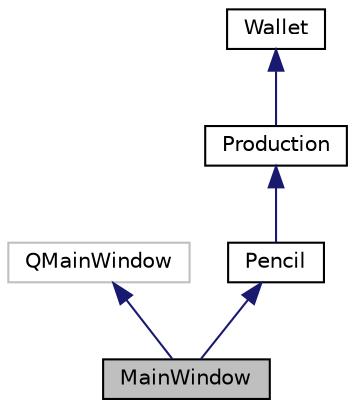 digraph "MainWindow"
{
  edge [fontname="Helvetica",fontsize="10",labelfontname="Helvetica",labelfontsize="10"];
  node [fontname="Helvetica",fontsize="10",shape=record];
  Node5 [label="MainWindow",height=0.2,width=0.4,color="black", fillcolor="grey75", style="filled", fontcolor="black"];
  Node6 -> Node5 [dir="back",color="midnightblue",fontsize="10",style="solid",fontname="Helvetica"];
  Node6 [label="QMainWindow",height=0.2,width=0.4,color="grey75", fillcolor="white", style="filled"];
  Node7 -> Node5 [dir="back",color="midnightblue",fontsize="10",style="solid",fontname="Helvetica"];
  Node7 [label="Pencil",height=0.2,width=0.4,color="black", fillcolor="white", style="filled",URL="$classPencil.html"];
  Node8 -> Node7 [dir="back",color="midnightblue",fontsize="10",style="solid",fontname="Helvetica"];
  Node8 [label="Production",height=0.2,width=0.4,color="black", fillcolor="white", style="filled",URL="$classProduction.html"];
  Node9 -> Node8 [dir="back",color="midnightblue",fontsize="10",style="solid",fontname="Helvetica"];
  Node9 [label="Wallet",height=0.2,width=0.4,color="black", fillcolor="white", style="filled",URL="$classWallet.html"];
}
